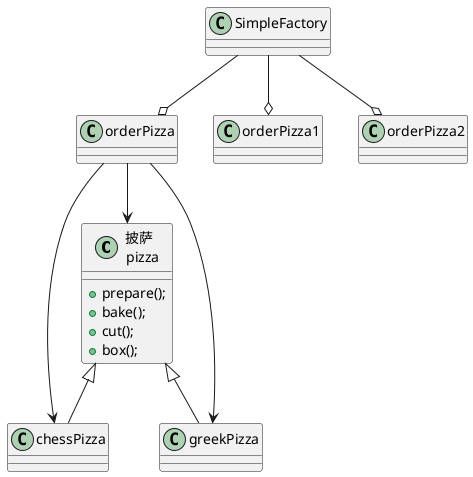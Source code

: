 @startuml

class "披萨 \n pizza" as pizza {
    + prepare();
    + bake();
    + cut();
    + box();
}

class chessPizza {
}

class greekPizza {
}

class orderPizza {
}

class orderPizza1 {
}

class orderPizza2 {
}

class SimpleFactory {
}

pizza <|-- chessPizza
pizza <|-- greekPizza

orderPizza --> pizza
orderPizza --> greekPizza
orderPizza --> chessPizza

SimpleFactory --o orderPizza
SimpleFactory --o orderPizza1
SimpleFactory --o orderPizza2

@enduml